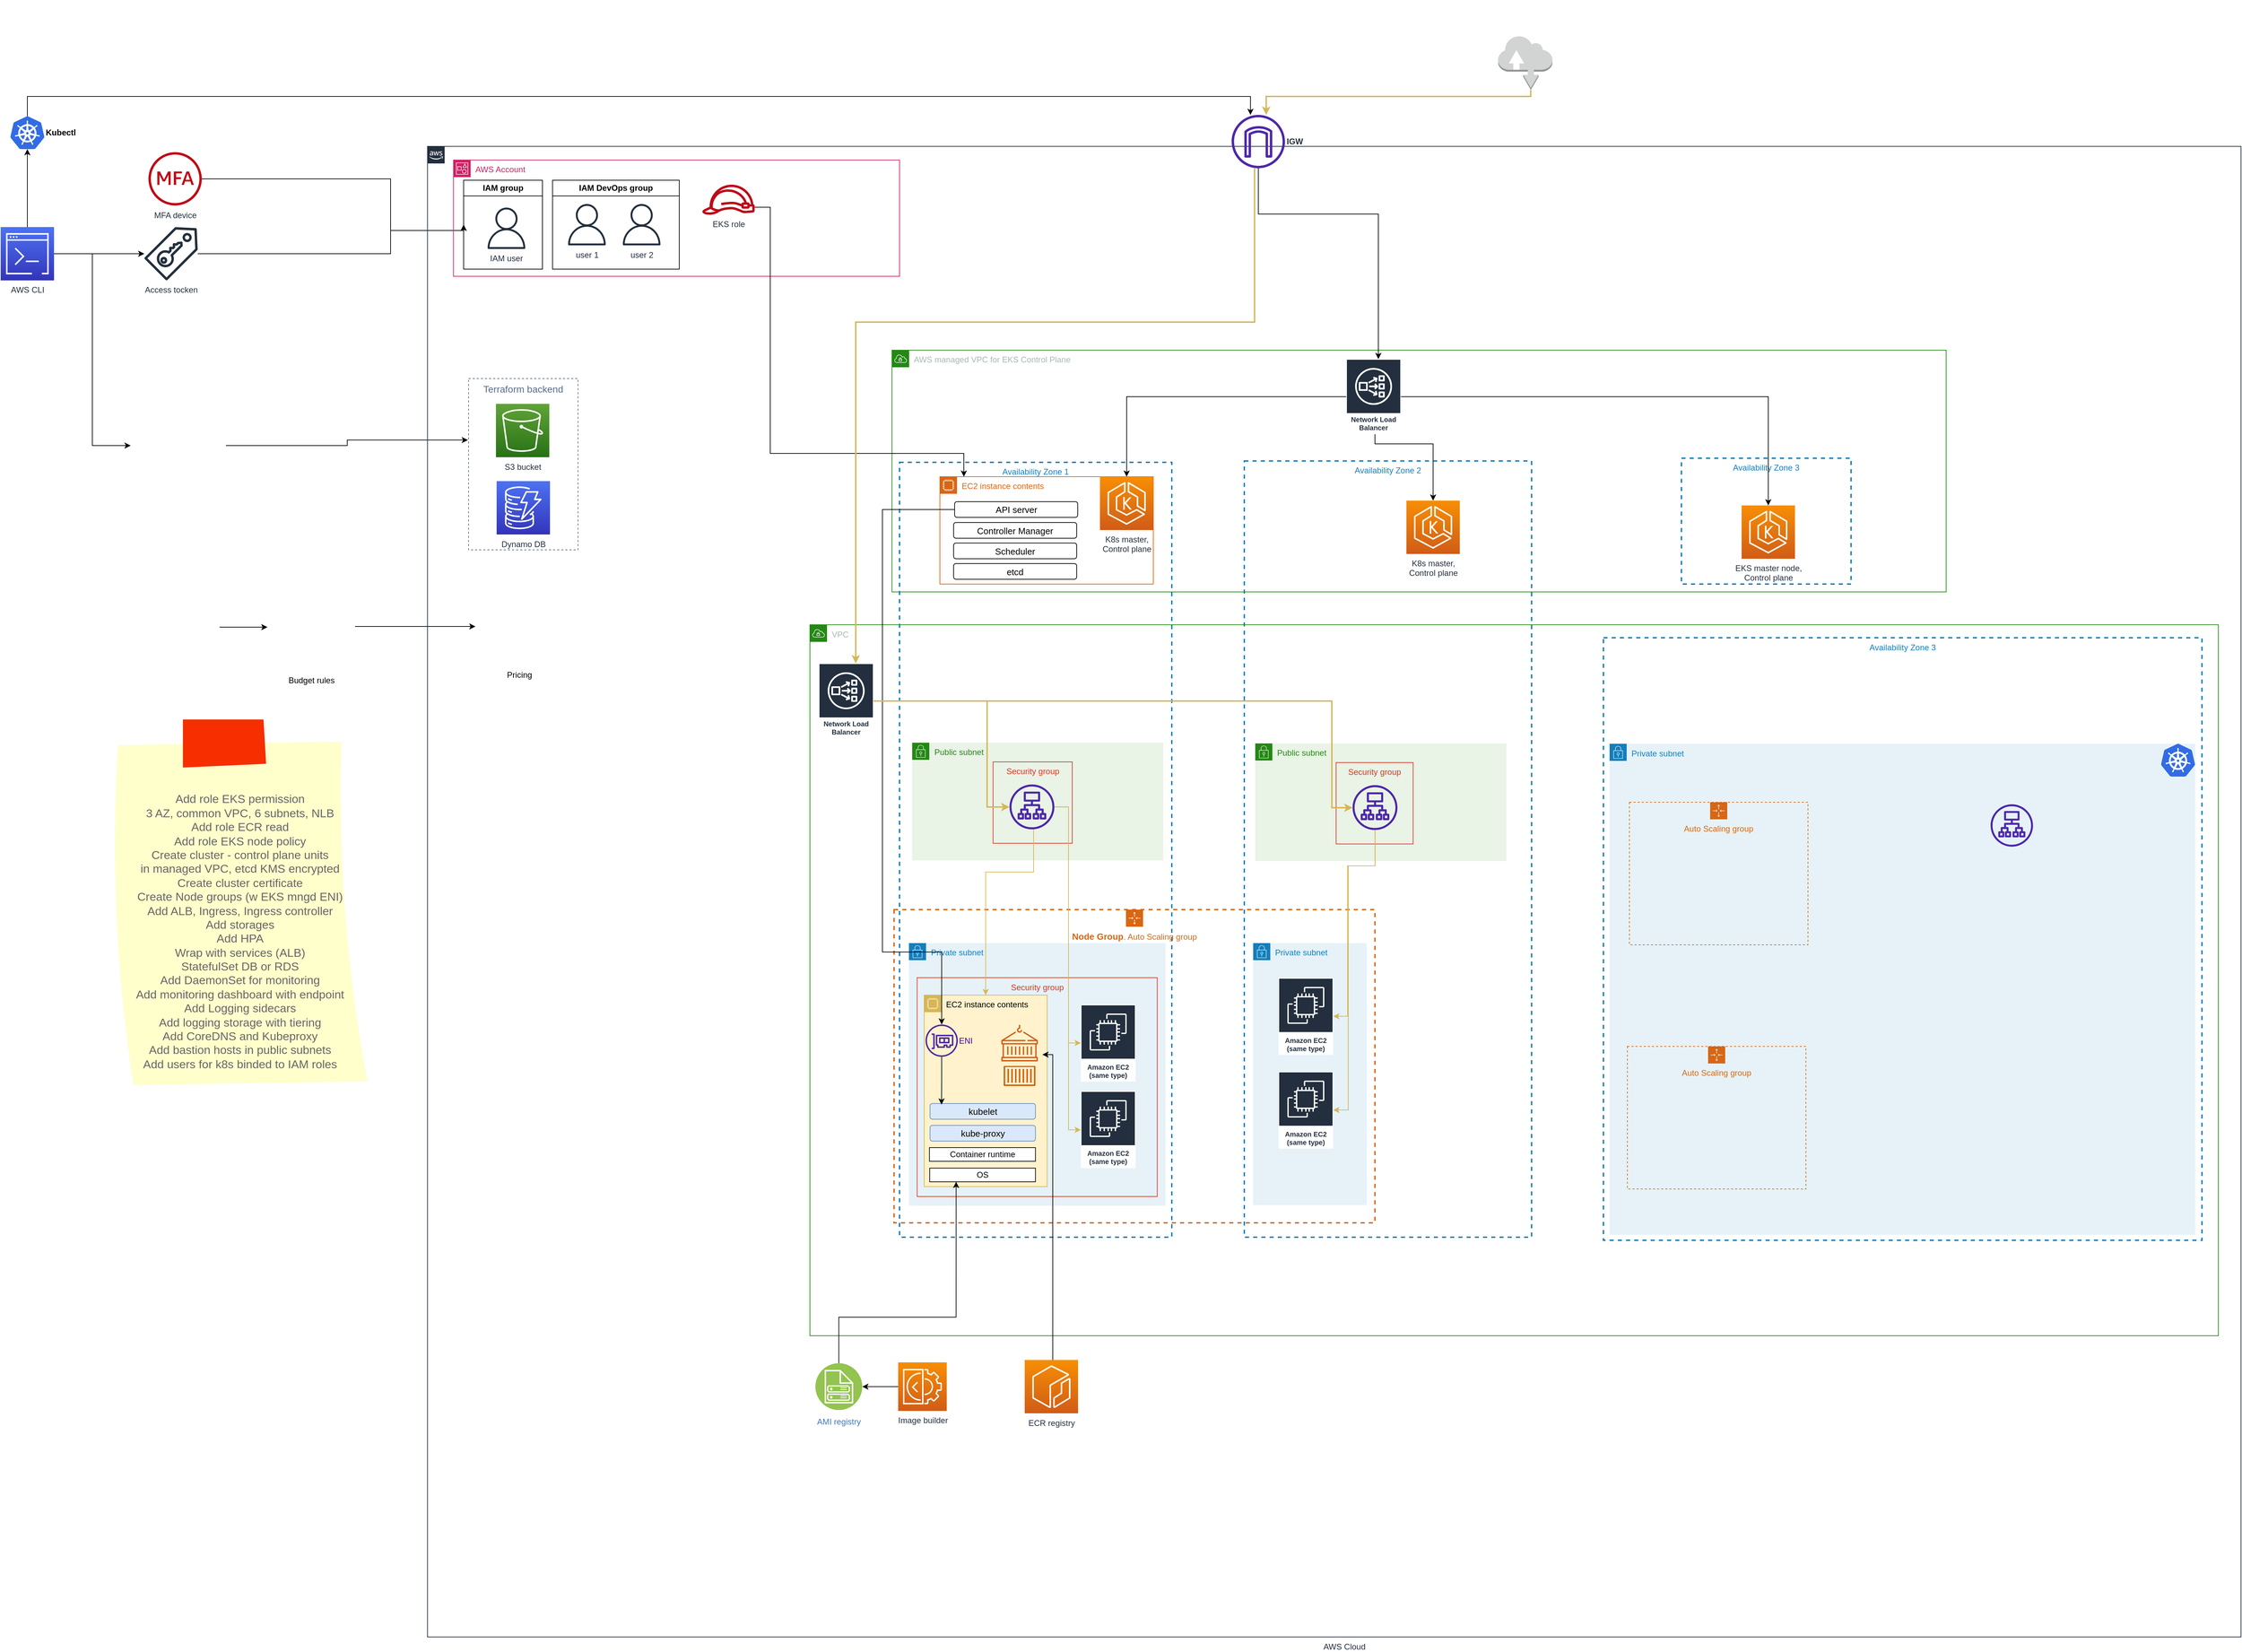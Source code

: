 <mxfile version="21.1.4" type="github">
  <diagram id="Ht1M8jgEwFfnCIfOTk4-" name="Page-1">
    <mxGraphModel dx="2408" dy="2400" grid="0" gridSize="10" guides="1" tooltips="1" connect="1" arrows="1" fold="1" page="1" pageScale="1" pageWidth="1169" pageHeight="827" math="0" shadow="0">
      <root>
        <mxCell id="0" />
        <mxCell id="1" parent="0" />
        <mxCell id="1qa2345JDhDKehQNPxXo-69" style="edgeStyle=orthogonalEdgeStyle;rounded=0;orthogonalLoop=1;jettySize=auto;html=1;" parent="1" source="1qa2345JDhDKehQNPxXo-2" target="1qa2345JDhDKehQNPxXo-64" edge="1">
          <mxGeometry relative="1" as="geometry">
            <mxPoint x="30" y="-641" as="targetPoint" />
          </mxGeometry>
        </mxCell>
        <mxCell id="1qa2345JDhDKehQNPxXo-123" style="edgeStyle=orthogonalEdgeStyle;rounded=0;orthogonalLoop=1;jettySize=auto;html=1;entryX=0;entryY=0.5;entryDx=0;entryDy=0;" parent="1" source="1qa2345JDhDKehQNPxXo-2" target="1qa2345JDhDKehQNPxXo-3" edge="1">
          <mxGeometry relative="1" as="geometry" />
        </mxCell>
        <mxCell id="84fUuEfoQeRxNVpQwfGD-157" value="" style="edgeStyle=orthogonalEdgeStyle;rounded=0;orthogonalLoop=1;jettySize=auto;html=1;" edge="1" parent="1" source="1qa2345JDhDKehQNPxXo-2" target="84fUuEfoQeRxNVpQwfGD-141">
          <mxGeometry relative="1" as="geometry" />
        </mxCell>
        <mxCell id="1qa2345JDhDKehQNPxXo-2" value="AWS CLI" style="sketch=0;points=[[0,0,0],[0.25,0,0],[0.5,0,0],[0.75,0,0],[1,0,0],[0,1,0],[0.25,1,0],[0.5,1,0],[0.75,1,0],[1,1,0],[0,0.25,0],[0,0.5,0],[0,0.75,0],[1,0.25,0],[1,0.5,0],[1,0.75,0]];outlineConnect=0;fontColor=#232F3E;gradientColor=#4D72F3;gradientDirection=north;fillColor=#3334B9;strokeColor=#ffffff;dashed=0;verticalLabelPosition=bottom;verticalAlign=top;align=center;html=1;fontSize=12;fontStyle=0;aspect=fixed;shape=mxgraph.aws4.resourceIcon;resIcon=mxgraph.aws4.command_line_interface;" parent="1" vertex="1">
          <mxGeometry x="-170" y="-680" width="78" height="78" as="geometry" />
        </mxCell>
        <mxCell id="1qa2345JDhDKehQNPxXo-10" style="edgeStyle=orthogonalEdgeStyle;rounded=0;orthogonalLoop=1;jettySize=auto;html=1;entryX=-0.006;entryY=0.359;entryDx=0;entryDy=0;entryPerimeter=0;" parent="1" source="1qa2345JDhDKehQNPxXo-3" target="1qa2345JDhDKehQNPxXo-5" edge="1">
          <mxGeometry relative="1" as="geometry">
            <mxPoint x="270" y="-290" as="targetPoint" />
          </mxGeometry>
        </mxCell>
        <mxCell id="1qa2345JDhDKehQNPxXo-3" value="" style="shape=image;verticalLabelPosition=bottom;labelBackgroundColor=default;verticalAlign=top;aspect=fixed;imageAspect=0;image=https://uploads-ssl.webflow.com/6340ceb04078362242dd4eb9/636131fe1f44d41e7af2eb78_terraform-logo.png;" parent="1" vertex="1">
          <mxGeometry x="20" y="-430" width="139.26" height="139" as="geometry" />
        </mxCell>
        <mxCell id="1qa2345JDhDKehQNPxXo-17" value="" style="edgeStyle=orthogonalEdgeStyle;rounded=0;orthogonalLoop=1;jettySize=auto;html=1;" parent="1" source="1qa2345JDhDKehQNPxXo-4" target="1qa2345JDhDKehQNPxXo-16" edge="1">
          <mxGeometry relative="1" as="geometry" />
        </mxCell>
        <mxCell id="1qa2345JDhDKehQNPxXo-4" value="" style="shape=image;verticalLabelPosition=bottom;labelBackgroundColor=default;verticalAlign=top;aspect=fixed;imageAspect=0;image=https://cdn-icons-png.flaticon.com/512/4341/4341764.png;" parent="1" vertex="1">
          <mxGeometry x="20" y="-160" width="130" height="130" as="geometry" />
        </mxCell>
        <mxCell id="1qa2345JDhDKehQNPxXo-62" style="edgeStyle=orthogonalEdgeStyle;rounded=0;orthogonalLoop=1;jettySize=auto;html=1;" parent="1" source="1qa2345JDhDKehQNPxXo-16" target="1qa2345JDhDKehQNPxXo-61" edge="1">
          <mxGeometry relative="1" as="geometry">
            <Array as="points">
              <mxPoint x="390" y="-96" />
              <mxPoint x="390" y="-96" />
            </Array>
          </mxGeometry>
        </mxCell>
        <mxCell id="1qa2345JDhDKehQNPxXo-16" value="Budget rules" style="shape=image;html=1;verticalAlign=top;verticalLabelPosition=bottom;labelBackgroundColor=#ffffff;imageAspect=0;aspect=fixed;image=https://cdn1.iconfinder.com/data/icons/competitive-strategy-and-corporate-training/512/698_Balance_budget_diagram_financial_graph_bank_banking_money_business-128.png" parent="1" vertex="1">
          <mxGeometry x="220" y="-159" width="128" height="128" as="geometry" />
        </mxCell>
        <mxCell id="1qa2345JDhDKehQNPxXo-65" style="edgeStyle=orthogonalEdgeStyle;rounded=0;orthogonalLoop=1;jettySize=auto;html=1;entryX=0;entryY=0.5;entryDx=0;entryDy=0;" parent="1" source="1qa2345JDhDKehQNPxXo-19" target="1qa2345JDhDKehQNPxXo-21" edge="1">
          <mxGeometry relative="1" as="geometry">
            <Array as="points">
              <mxPoint x="400" y="-750" />
              <mxPoint x="400" y="-675" />
            </Array>
          </mxGeometry>
        </mxCell>
        <mxCell id="1qa2345JDhDKehQNPxXo-19" value="MFA device" style="sketch=0;outlineConnect=0;fontColor=#232F3E;gradientColor=none;fillColor=#BF0816;strokeColor=none;dashed=0;verticalLabelPosition=bottom;verticalAlign=top;align=center;html=1;fontSize=12;fontStyle=0;aspect=fixed;pointerEvents=1;shape=mxgraph.aws4.mfa_token;" parent="1" vertex="1">
          <mxGeometry x="46.0" y="-789.5" width="78" height="78" as="geometry" />
        </mxCell>
        <mxCell id="84fUuEfoQeRxNVpQwfGD-151" style="edgeStyle=orthogonalEdgeStyle;rounded=0;orthogonalLoop=1;jettySize=auto;html=1;exitX=0.6;exitY=1;exitDx=0;exitDy=0;exitPerimeter=0;fillColor=#fff2cc;strokeColor=#d6b656;strokeWidth=2;" edge="1" parent="1" source="1qa2345JDhDKehQNPxXo-22" target="84fUuEfoQeRxNVpQwfGD-78">
          <mxGeometry relative="1" as="geometry">
            <Array as="points">
              <mxPoint x="2067" y="-871" />
              <mxPoint x="1680" y="-871" />
            </Array>
          </mxGeometry>
        </mxCell>
        <mxCell id="1qa2345JDhDKehQNPxXo-22" value="" style="outlineConnect=0;dashed=0;verticalLabelPosition=bottom;verticalAlign=top;align=center;html=1;shape=mxgraph.aws3.internet;fillColor=#D2D3D3;gradientColor=none;" parent="1" vertex="1">
          <mxGeometry x="2019" y="-960" width="79.5" height="79.5" as="geometry" />
        </mxCell>
        <mxCell id="1qa2345JDhDKehQNPxXo-66" style="edgeStyle=orthogonalEdgeStyle;rounded=0;orthogonalLoop=1;jettySize=auto;html=1;entryX=0;entryY=0.5;entryDx=0;entryDy=0;" parent="1" source="1qa2345JDhDKehQNPxXo-64" target="1qa2345JDhDKehQNPxXo-21" edge="1">
          <mxGeometry relative="1" as="geometry">
            <Array as="points">
              <mxPoint x="400" y="-641" />
              <mxPoint x="400" y="-675" />
            </Array>
          </mxGeometry>
        </mxCell>
        <mxCell id="1qa2345JDhDKehQNPxXo-64" value="Access tocken" style="sketch=0;outlineConnect=0;fontColor=#232F3E;gradientColor=none;fillColor=#232F3D;strokeColor=none;dashed=0;verticalLabelPosition=bottom;verticalAlign=top;align=center;html=1;fontSize=12;fontStyle=0;aspect=fixed;pointerEvents=1;shape=mxgraph.aws4.saml_token;" parent="1" vertex="1">
          <mxGeometry x="40" y="-680" width="78" height="78" as="geometry" />
        </mxCell>
        <mxCell id="1qa2345JDhDKehQNPxXo-67" value="&lt;div&gt;&lt;br&gt;&lt;/div&gt;&lt;div&gt;&lt;br&gt;&lt;/div&gt;&lt;div&gt;&lt;br&gt;&lt;/div&gt;&lt;div&gt;&lt;br&gt;&lt;/div&gt;&lt;div&gt;Add role EKS permission&lt;/div&gt;&lt;div&gt;3 AZ, common VPC, 6 subnets, NLB&lt;br&gt;&lt;/div&gt;&lt;div&gt;Add role ECR read&lt;/div&gt;&lt;div&gt;Add role EKS node policy&lt;/div&gt;&lt;div&gt;Create cluster - control plane units &lt;br&gt;&lt;/div&gt;&lt;div&gt;in managed VPC, etcd KMS encrypted&lt;/div&gt;&lt;div&gt;Create cluster certificate&lt;br&gt;&lt;/div&gt;&lt;div&gt;Create Node groups (w EKS mngd ENI)&lt;br&gt;&lt;/div&gt;&lt;div&gt;Add ALB, Ingress, Ingress controller&lt;/div&gt;&lt;div&gt;Add storages&lt;/div&gt;&lt;div&gt;Add HPA&lt;/div&gt;&lt;div&gt;Wrap with services (ALB)&lt;br&gt;&lt;/div&gt;&lt;div&gt;StatefulSet DB or RDS&lt;br&gt;&lt;/div&gt;&lt;div&gt;Add DaemonSet for monitoring&lt;/div&gt;&lt;div&gt;Add monitoring dashboard with endpoint&lt;br&gt;&lt;/div&gt;&lt;div&gt;Add Logging sidecars&lt;/div&gt;&lt;div&gt;Add logging storage with tiering&lt;/div&gt;&lt;div&gt;Add CoreDNS and Kubeproxy&lt;/div&gt;&lt;div&gt;Add bastion hosts in public subnets&lt;br&gt;&lt;/div&gt;&lt;div&gt;Add users for k8s binded to IAM roles&lt;br&gt;&lt;/div&gt;" style="strokeWidth=1;shadow=0;align=center;html=1;shape=mxgraph.mockup.text.stickyNote2;fontColor=#666666;mainText=;fontSize=17;whiteSpace=wrap;fillColor=#ffffcc;strokeColor=#F62E00;noLabel=0;" parent="1" vertex="1">
          <mxGeometry x="-10" y="40" width="380" height="540" as="geometry" />
        </mxCell>
        <mxCell id="84fUuEfoQeRxNVpQwfGD-35" value="" style="group;movable=0;deletable=0;" vertex="1" connectable="0" parent="1">
          <mxGeometry x="454" y="-798" width="2651" height="2179.5" as="geometry" />
        </mxCell>
        <mxCell id="1qa2345JDhDKehQNPxXo-116" value="Availability Zone 2" style="fillColor=none;strokeColor=#147EBA;dashed=1;verticalAlign=top;fontStyle=0;fontColor=#147EBA;whiteSpace=wrap;html=1;strokeWidth=2;" parent="84fUuEfoQeRxNVpQwfGD-35" vertex="1">
          <mxGeometry x="1194" y="460" width="420" height="1135" as="geometry" />
        </mxCell>
        <mxCell id="UEzPUAAOIrF-is8g5C7q-175" value="AWS Cloud" style="points=[[0,0],[0.25,0],[0.5,0],[0.75,0],[1,0],[1,0.25],[1,0.5],[1,0.75],[1,1],[0.75,1],[0.5,1],[0.25,1],[0,1],[0,0.75],[0,0.5],[0,0.25]];outlineConnect=0;gradientColor=none;html=1;whiteSpace=wrap;fontSize=12;fontStyle=0;shape=mxgraph.aws4.group;grIcon=mxgraph.aws4.group_aws_cloud_alt;strokeColor=#232F3E;fillColor=none;verticalAlign=top;align=center;spacingLeft=30;fontColor=#232F3E;dashed=0;labelBackgroundColor=#ffffff;container=0;pointerEvents=0;collapsible=0;recursiveResize=0;labelPosition=center;verticalLabelPosition=bottom;" parent="84fUuEfoQeRxNVpQwfGD-35" vertex="1">
          <mxGeometry width="2651" height="2179.5" as="geometry" />
        </mxCell>
        <mxCell id="1qa2345JDhDKehQNPxXo-5" value="&lt;font style=&quot;font-size: 14px;&quot;&gt;Terraform backend&lt;/font&gt;" style="fillColor=none;strokeColor=#5A6C86;dashed=1;verticalAlign=top;fontStyle=0;fontColor=#5A6C86;whiteSpace=wrap;html=1;" parent="84fUuEfoQeRxNVpQwfGD-35" vertex="1">
          <mxGeometry x="60" y="339.5" width="160" height="250.5" as="geometry" />
        </mxCell>
        <mxCell id="1qa2345JDhDKehQNPxXo-6" value="&lt;div&gt;Dynamo DB&lt;/div&gt;" style="sketch=0;points=[[0,0,0],[0.25,0,0],[0.5,0,0],[0.75,0,0],[1,0,0],[0,1,0],[0.25,1,0],[0.5,1,0],[0.75,1,0],[1,1,0],[0,0.25,0],[0,0.5,0],[0,0.75,0],[1,0.25,0],[1,0.5,0],[1,0.75,0]];outlineConnect=0;fontColor=#232F3E;gradientColor=#4D72F3;gradientDirection=north;fillColor=#3334B9;strokeColor=#ffffff;dashed=0;verticalLabelPosition=bottom;verticalAlign=top;align=center;html=1;fontSize=12;fontStyle=0;aspect=fixed;shape=mxgraph.aws4.resourceIcon;resIcon=mxgraph.aws4.dynamodb;" parent="84fUuEfoQeRxNVpQwfGD-35" vertex="1">
          <mxGeometry x="101" y="489.5" width="78" height="78" as="geometry" />
        </mxCell>
        <mxCell id="1qa2345JDhDKehQNPxXo-9" value="S3 bucket" style="sketch=0;points=[[0,0,0],[0.25,0,0],[0.5,0,0],[0.75,0,0],[1,0,0],[0,1,0],[0.25,1,0],[0.5,1,0],[0.75,1,0],[1,1,0],[0,0.25,0],[0,0.5,0],[0,0.75,0],[1,0.25,0],[1,0.5,0],[1,0.75,0]];outlineConnect=0;fontColor=#232F3E;gradientColor=#60A337;gradientDirection=north;fillColor=#277116;strokeColor=#ffffff;dashed=0;verticalLabelPosition=bottom;verticalAlign=top;align=center;html=1;fontSize=12;fontStyle=0;aspect=fixed;shape=mxgraph.aws4.resourceIcon;resIcon=mxgraph.aws4.s3;" parent="84fUuEfoQeRxNVpQwfGD-35" vertex="1">
          <mxGeometry x="100" y="376.5" width="78" height="78" as="geometry" />
        </mxCell>
        <mxCell id="1qa2345JDhDKehQNPxXo-12" value="AWS Account" style="points=[[0,0],[0.25,0],[0.5,0],[0.75,0],[1,0],[1,0.25],[1,0.5],[1,0.75],[1,1],[0.75,1],[0.5,1],[0.25,1],[0,1],[0,0.75],[0,0.5],[0,0.25]];outlineConnect=0;gradientColor=none;html=1;whiteSpace=wrap;fontSize=12;fontStyle=0;container=1;pointerEvents=0;collapsible=0;recursiveResize=0;shape=mxgraph.aws4.group;grIcon=mxgraph.aws4.group_account;strokeColor=#CD2264;fillColor=none;verticalAlign=top;align=left;spacingLeft=30;fontColor=#CD2264;dashed=0;" parent="84fUuEfoQeRxNVpQwfGD-35" vertex="1">
          <mxGeometry x="38" y="20" width="652" height="170" as="geometry" />
        </mxCell>
        <mxCell id="1qa2345JDhDKehQNPxXo-21" value="IAM group" style="swimlane;whiteSpace=wrap;html=1;" parent="1qa2345JDhDKehQNPxXo-12" vertex="1">
          <mxGeometry x="14.75" y="29.5" width="115.25" height="130" as="geometry" />
        </mxCell>
        <mxCell id="1qa2345JDhDKehQNPxXo-11" value="IAM user" style="sketch=0;outlineConnect=0;fontColor=#232F3E;gradientColor=none;fillColor=#232F3D;strokeColor=none;dashed=0;verticalLabelPosition=bottom;verticalAlign=top;align=center;html=1;fontSize=12;fontStyle=0;aspect=fixed;pointerEvents=1;shape=mxgraph.aws4.user;" parent="1qa2345JDhDKehQNPxXo-21" vertex="1">
          <mxGeometry x="32.38" y="40" width="60.5" height="60.5" as="geometry" />
        </mxCell>
        <mxCell id="1qa2345JDhDKehQNPxXo-120" value="IAM DevOps group" style="swimlane;whiteSpace=wrap;html=1;" parent="1qa2345JDhDKehQNPxXo-12" vertex="1">
          <mxGeometry x="144.75" y="29.5" width="185.25" height="130" as="geometry" />
        </mxCell>
        <mxCell id="1qa2345JDhDKehQNPxXo-121" value="user 1" style="sketch=0;outlineConnect=0;fontColor=#232F3E;gradientColor=none;fillColor=#232F3D;strokeColor=none;dashed=0;verticalLabelPosition=bottom;verticalAlign=top;align=center;html=1;fontSize=12;fontStyle=0;aspect=fixed;pointerEvents=1;shape=mxgraph.aws4.user;" parent="1qa2345JDhDKehQNPxXo-120" vertex="1">
          <mxGeometry x="20.0" y="34.75" width="60.5" height="60.5" as="geometry" />
        </mxCell>
        <mxCell id="1qa2345JDhDKehQNPxXo-122" value="user 2" style="sketch=0;outlineConnect=0;fontColor=#232F3E;gradientColor=none;fillColor=#232F3D;strokeColor=none;dashed=0;verticalLabelPosition=bottom;verticalAlign=top;align=center;html=1;fontSize=12;fontStyle=0;aspect=fixed;pointerEvents=1;shape=mxgraph.aws4.user;" parent="1qa2345JDhDKehQNPxXo-120" vertex="1">
          <mxGeometry x="100" y="34.75" width="60.5" height="60.5" as="geometry" />
        </mxCell>
        <mxCell id="1qa2345JDhDKehQNPxXo-15" value="VPC" style="points=[[0,0],[0.25,0],[0.5,0],[0.75,0],[1,0],[1,0.25],[1,0.5],[1,0.75],[1,1],[0.75,1],[0.5,1],[0.25,1],[0,1],[0,0.75],[0,0.5],[0,0.25]];outlineConnect=0;gradientColor=none;html=1;whiteSpace=wrap;fontSize=12;fontStyle=0;container=0;pointerEvents=0;collapsible=0;recursiveResize=0;shape=mxgraph.aws4.group;grIcon=mxgraph.aws4.group_vpc;strokeColor=#248814;fillColor=none;verticalAlign=top;align=left;spacingLeft=30;fontColor=#AAB7B8;dashed=0;deletable=0;" parent="84fUuEfoQeRxNVpQwfGD-35" vertex="1">
          <mxGeometry x="559" y="699.5" width="2059" height="1039.5" as="geometry" />
        </mxCell>
        <mxCell id="84fUuEfoQeRxNVpQwfGD-2" value="Availability Zone 3" style="fillColor=none;strokeColor=#147EBA;dashed=1;verticalAlign=top;fontStyle=0;fontColor=#147EBA;whiteSpace=wrap;html=1;strokeWidth=2;" vertex="1" parent="1qa2345JDhDKehQNPxXo-15">
          <mxGeometry x="1160" y="19" width="875" height="881" as="geometry" />
        </mxCell>
        <mxCell id="84fUuEfoQeRxNVpQwfGD-7" value="&lt;div&gt;EKS master node,&lt;br&gt;&lt;/div&gt;&lt;div&gt;Control plane&lt;/div&gt;" style="sketch=0;points=[[0,0,0],[0.25,0,0],[0.5,0,0],[0.75,0,0],[1,0,0],[0,1,0],[0.25,1,0],[0.5,1,0],[0.75,1,0],[1,1,0],[0,0.25,0],[0,0.5,0],[0,0.75,0],[1,0.25,0],[1,0.5,0],[1,0.75,0]];outlineConnect=0;fontColor=#232F3E;gradientColor=#F78E04;gradientDirection=north;fillColor=#D05C17;strokeColor=#ffffff;dashed=0;verticalLabelPosition=bottom;verticalAlign=top;align=center;html=1;fontSize=12;fontStyle=0;aspect=fixed;shape=mxgraph.aws4.resourceIcon;resIcon=mxgraph.aws4.eks;" vertex="1" parent="1qa2345JDhDKehQNPxXo-15">
          <mxGeometry x="1362" y="-174.5" width="78" height="78" as="geometry" />
        </mxCell>
        <mxCell id="84fUuEfoQeRxNVpQwfGD-131" value="Public subnet" style="points=[[0,0],[0.25,0],[0.5,0],[0.75,0],[1,0],[1,0.25],[1,0.5],[1,0.75],[1,1],[0.75,1],[0.5,1],[0.25,1],[0,1],[0,0.75],[0,0.5],[0,0.25]];outlineConnect=0;gradientColor=none;html=1;whiteSpace=wrap;fontSize=12;fontStyle=0;container=1;pointerEvents=0;collapsible=0;recursiveResize=0;shape=mxgraph.aws4.group;grIcon=mxgraph.aws4.group_security_group;grStroke=0;strokeColor=#248814;fillColor=#E9F3E6;verticalAlign=top;align=left;spacingLeft=30;fontColor=#248814;dashed=0;" vertex="1" parent="1qa2345JDhDKehQNPxXo-15">
          <mxGeometry x="651" y="173.5" width="367" height="172" as="geometry" />
        </mxCell>
        <mxCell id="84fUuEfoQeRxNVpQwfGD-132" value="Security group" style="fillColor=none;strokeColor=#DD3522;verticalAlign=top;fontStyle=0;fontColor=#DD3522;whiteSpace=wrap;html=1;" vertex="1" parent="1qa2345JDhDKehQNPxXo-15">
          <mxGeometry x="769.235" y="201.5" width="112.559" height="119" as="geometry" />
        </mxCell>
        <mxCell id="84fUuEfoQeRxNVpQwfGD-133" value="" style="sketch=0;outlineConnect=0;fontColor=#232F3E;gradientColor=none;fillColor=#4D27AA;strokeColor=none;dashed=0;verticalLabelPosition=bottom;verticalAlign=top;align=center;html=1;fontSize=12;fontStyle=0;aspect=fixed;pointerEvents=1;shape=mxgraph.aws4.application_load_balancer;" vertex="1" parent="1qa2345JDhDKehQNPxXo-15">
          <mxGeometry x="793.255" y="234.5" width="65.656" height="65.656" as="geometry" />
        </mxCell>
        <mxCell id="84fUuEfoQeRxNVpQwfGD-169" value="Private subnet" style="points=[[0,0],[0.25,0],[0.5,0],[0.75,0],[1,0],[1,0.25],[1,0.5],[1,0.75],[1,1],[0.75,1],[0.5,1],[0.25,1],[0,1],[0,0.75],[0,0.5],[0,0.25]];outlineConnect=0;gradientColor=none;html=1;whiteSpace=wrap;fontSize=12;fontStyle=0;container=1;pointerEvents=0;collapsible=0;recursiveResize=0;shape=mxgraph.aws4.group;grIcon=mxgraph.aws4.group_security_group;grStroke=0;strokeColor=#147EBA;fillColor=#E6F2F8;verticalAlign=top;align=left;spacingLeft=30;fontColor=#147EBA;dashed=0;" vertex="1" parent="1qa2345JDhDKehQNPxXo-15">
          <mxGeometry x="1169" y="174" width="856" height="718" as="geometry" />
        </mxCell>
        <mxCell id="84fUuEfoQeRxNVpQwfGD-170" value="Auto Scaling group" style="points=[[0,0],[0.25,0],[0.5,0],[0.75,0],[1,0],[1,0.25],[1,0.5],[1,0.75],[1,1],[0.75,1],[0.5,1],[0.25,1],[0,1],[0,0.75],[0,0.5],[0,0.25]];outlineConnect=0;gradientColor=none;html=1;whiteSpace=wrap;fontSize=12;fontStyle=0;container=1;pointerEvents=0;collapsible=0;recursiveResize=0;shape=mxgraph.aws4.groupCenter;grIcon=mxgraph.aws4.group_auto_scaling_group;grStroke=1;strokeColor=#D86613;fillColor=none;verticalAlign=top;align=center;fontColor=#D86613;dashed=1;spacingTop=25;" vertex="1" parent="84fUuEfoQeRxNVpQwfGD-169">
          <mxGeometry x="29" y="85.5" width="261" height="208.5" as="geometry" />
        </mxCell>
        <mxCell id="84fUuEfoQeRxNVpQwfGD-171" value="Auto Scaling group" style="points=[[0,0],[0.25,0],[0.5,0],[0.75,0],[1,0],[1,0.25],[1,0.5],[1,0.75],[1,1],[0.75,1],[0.5,1],[0.25,1],[0,1],[0,0.75],[0,0.5],[0,0.25]];outlineConnect=0;gradientColor=none;html=1;whiteSpace=wrap;fontSize=12;fontStyle=0;container=1;pointerEvents=0;collapsible=0;recursiveResize=0;shape=mxgraph.aws4.groupCenter;grIcon=mxgraph.aws4.group_auto_scaling_group;grStroke=1;strokeColor=#D86613;fillColor=none;verticalAlign=top;align=center;fontColor=#D86613;dashed=1;spacingTop=25;" vertex="1" parent="84fUuEfoQeRxNVpQwfGD-169">
          <mxGeometry x="26" y="442.5" width="261" height="208.5" as="geometry" />
        </mxCell>
        <mxCell id="84fUuEfoQeRxNVpQwfGD-168" value="" style="image;sketch=0;aspect=fixed;html=1;points=[];align=center;fontSize=12;image=img/lib/mscae/Kubernetes.svg;" vertex="1" parent="1qa2345JDhDKehQNPxXo-15">
          <mxGeometry x="1975" y="174" width="50" height="48" as="geometry" />
        </mxCell>
        <mxCell id="84fUuEfoQeRxNVpQwfGD-173" value="" style="sketch=0;outlineConnect=0;fontColor=#232F3E;gradientColor=none;fillColor=#4D27AA;strokeColor=none;dashed=0;verticalLabelPosition=bottom;verticalAlign=top;align=center;html=1;fontSize=12;fontStyle=0;aspect=fixed;pointerEvents=1;shape=mxgraph.aws4.application_load_balancer;" vertex="1" parent="1qa2345JDhDKehQNPxXo-15">
          <mxGeometry x="1726" y="262.5" width="62" height="62" as="geometry" />
        </mxCell>
        <mxCell id="1qa2345JDhDKehQNPxXo-61" value="Pricing" style="shape=image;html=1;verticalAlign=top;verticalLabelPosition=bottom;labelBackgroundColor=#ffffff;imageAspect=0;aspect=fixed;image=https://cdn1.iconfinder.com/data/icons/office-171/32/office-01-128.png" parent="84fUuEfoQeRxNVpQwfGD-35" vertex="1">
          <mxGeometry x="70" y="630.5" width="128" height="128" as="geometry" />
        </mxCell>
        <mxCell id="1qa2345JDhDKehQNPxXo-70" value="ECR registry" style="sketch=0;points=[[0,0,0],[0.25,0,0],[0.5,0,0],[0.75,0,0],[1,0,0],[0,1,0],[0.25,1,0],[0.5,1,0],[0.75,1,0],[1,1,0],[0,0.25,0],[0,0.5,0],[0,0.75,0],[1,0.25,0],[1,0.5,0],[1,0.75,0]];outlineConnect=0;fontColor=#232F3E;gradientColor=#F78E04;gradientDirection=north;fillColor=#D05C17;strokeColor=#ffffff;dashed=0;verticalLabelPosition=bottom;verticalAlign=top;align=center;html=1;fontSize=12;fontStyle=0;aspect=fixed;shape=mxgraph.aws4.resourceIcon;resIcon=mxgraph.aws4.ecr;" parent="84fUuEfoQeRxNVpQwfGD-35" vertex="1">
          <mxGeometry x="873" y="1774.5" width="78" height="78" as="geometry" />
        </mxCell>
        <mxCell id="1qa2345JDhDKehQNPxXo-81" value="AMI registry" style="image;aspect=fixed;perimeter=ellipsePerimeter;html=1;align=center;shadow=0;dashed=0;fontColor=#4277BB;labelBackgroundColor=default;fontSize=12;spacingTop=3;image=img/lib/ibm/vpc/ImageService.svg;" parent="84fUuEfoQeRxNVpQwfGD-35" vertex="1">
          <mxGeometry x="567" y="1779.25" width="68.5" height="68.5" as="geometry" />
        </mxCell>
        <mxCell id="1qa2345JDhDKehQNPxXo-84" style="edgeStyle=orthogonalEdgeStyle;rounded=0;orthogonalLoop=1;jettySize=auto;html=1;exitX=0;exitY=0.5;exitDx=0;exitDy=0;exitPerimeter=0;" parent="84fUuEfoQeRxNVpQwfGD-35" source="1qa2345JDhDKehQNPxXo-82" target="1qa2345JDhDKehQNPxXo-81" edge="1">
          <mxGeometry relative="1" as="geometry" />
        </mxCell>
        <mxCell id="1qa2345JDhDKehQNPxXo-82" value="Image builder" style="sketch=0;points=[[0,0,0],[0.25,0,0],[0.5,0,0],[0.75,0,0],[1,0,0],[0,1,0],[0.25,1,0],[0.5,1,0],[0.75,1,0],[1,1,0],[0,0.25,0],[0,0.5,0],[0,0.75,0],[1,0.25,0],[1,0.5,0],[1,0.75,0]];outlineConnect=0;fontColor=#232F3E;gradientColor=#F78E04;gradientDirection=north;fillColor=#D05C17;strokeColor=#ffffff;dashed=0;verticalLabelPosition=bottom;verticalAlign=top;align=center;html=1;fontSize=12;fontStyle=0;aspect=fixed;shape=mxgraph.aws4.resourceIcon;resIcon=mxgraph.aws4.ec2_image_builder;" parent="84fUuEfoQeRxNVpQwfGD-35" vertex="1">
          <mxGeometry x="688" y="1778" width="71" height="71" as="geometry" />
        </mxCell>
        <mxCell id="84fUuEfoQeRxNVpQwfGD-3" value="AWS managed VPC for EKS Control Plane" style="points=[[0,0],[0.25,0],[0.5,0],[0.75,0],[1,0],[1,0.25],[1,0.5],[1,0.75],[1,1],[0.75,1],[0.5,1],[0.25,1],[0,1],[0,0.75],[0,0.5],[0,0.25]];outlineConnect=0;gradientColor=none;html=1;whiteSpace=wrap;fontSize=12;fontStyle=0;container=1;pointerEvents=0;collapsible=0;recursiveResize=0;shape=mxgraph.aws4.group;grIcon=mxgraph.aws4.group_vpc;strokeColor=#248814;fillColor=none;verticalAlign=top;align=left;spacingLeft=30;fontColor=#AAB7B8;dashed=0;" vertex="1" parent="84fUuEfoQeRxNVpQwfGD-35">
          <mxGeometry x="679" y="298" width="1541" height="353.5" as="geometry" />
        </mxCell>
        <mxCell id="84fUuEfoQeRxNVpQwfGD-164" value="Availability Zone 3" style="fillColor=none;strokeColor=#147EBA;dashed=1;verticalAlign=top;fontStyle=0;fontColor=#147EBA;whiteSpace=wrap;html=1;strokeWidth=2;" vertex="1" parent="84fUuEfoQeRxNVpQwfGD-3">
          <mxGeometry x="1154" y="158" width="248" height="184" as="geometry" />
        </mxCell>
        <mxCell id="84fUuEfoQeRxNVpQwfGD-25" style="edgeStyle=orthogonalEdgeStyle;rounded=0;orthogonalLoop=1;jettySize=auto;html=1;entryX=0.5;entryY=0;entryDx=0;entryDy=0;entryPerimeter=0;" edge="1" parent="84fUuEfoQeRxNVpQwfGD-35" source="84fUuEfoQeRxNVpQwfGD-10" target="84fUuEfoQeRxNVpQwfGD-15">
          <mxGeometry relative="1" as="geometry" />
        </mxCell>
        <mxCell id="84fUuEfoQeRxNVpQwfGD-80" style="edgeStyle=orthogonalEdgeStyle;rounded=0;orthogonalLoop=1;jettySize=auto;html=1;" edge="1" parent="84fUuEfoQeRxNVpQwfGD-35" source="84fUuEfoQeRxNVpQwfGD-78" target="84fUuEfoQeRxNVpQwfGD-10">
          <mxGeometry relative="1" as="geometry">
            <Array as="points">
              <mxPoint x="1215" y="99" />
              <mxPoint x="1390" y="99" />
            </Array>
          </mxGeometry>
        </mxCell>
        <mxCell id="84fUuEfoQeRxNVpQwfGD-78" value="&lt;b&gt;IGW&lt;/b&gt;" style="sketch=0;outlineConnect=0;fontColor=#232F3E;gradientColor=none;fillColor=#4D27AA;strokeColor=none;dashed=0;verticalLabelPosition=middle;verticalAlign=middle;align=left;html=1;fontSize=12;fontStyle=0;aspect=fixed;pointerEvents=1;shape=mxgraph.aws4.internet_gateway;labelPosition=right;" vertex="1" parent="84fUuEfoQeRxNVpQwfGD-35">
          <mxGeometry x="1175.5" y="-46" width="78" height="78" as="geometry" />
        </mxCell>
        <mxCell id="84fUuEfoQeRxNVpQwfGD-26" value="" style="group" vertex="1" connectable="0" parent="84fUuEfoQeRxNVpQwfGD-35">
          <mxGeometry x="749" y="483" width="312" height="157" as="geometry" />
        </mxCell>
        <mxCell id="84fUuEfoQeRxNVpQwfGD-14" value="EC2 instance contents" style="points=[[0,0],[0.25,0],[0.5,0],[0.75,0],[1,0],[1,0.25],[1,0.5],[1,0.75],[1,1],[0.75,1],[0.5,1],[0.25,1],[0,1],[0,0.75],[0,0.5],[0,0.25]];outlineConnect=0;gradientColor=none;html=1;whiteSpace=wrap;fontSize=12;fontStyle=0;container=1;pointerEvents=0;collapsible=0;recursiveResize=0;shape=mxgraph.aws4.group;grIcon=mxgraph.aws4.group_ec2_instance_contents;strokeColor=#D86613;fillColor=none;verticalAlign=top;align=left;spacingLeft=30;fontColor=#D86613;dashed=0;" vertex="1" parent="84fUuEfoQeRxNVpQwfGD-26">
          <mxGeometry width="312" height="157" as="geometry" />
        </mxCell>
        <mxCell id="84fUuEfoQeRxNVpQwfGD-16" value="&lt;font style=&quot;font-size: 13px;&quot;&gt;API server&lt;/font&gt;" style="rounded=1;whiteSpace=wrap;html=1;fontSize=13;" vertex="1" parent="84fUuEfoQeRxNVpQwfGD-26">
          <mxGeometry x="21.5" y="36.5" width="180" height="23" as="geometry" />
        </mxCell>
        <mxCell id="84fUuEfoQeRxNVpQwfGD-18" value="Controller Manager" style="rounded=1;whiteSpace=wrap;html=1;fontSize=13;" vertex="1" parent="84fUuEfoQeRxNVpQwfGD-26">
          <mxGeometry x="20" y="67" width="180" height="23" as="geometry" />
        </mxCell>
        <mxCell id="84fUuEfoQeRxNVpQwfGD-19" value="Scheduler" style="rounded=1;whiteSpace=wrap;html=1;fontSize=13;" vertex="1" parent="84fUuEfoQeRxNVpQwfGD-26">
          <mxGeometry x="20" y="97" width="180" height="23" as="geometry" />
        </mxCell>
        <mxCell id="84fUuEfoQeRxNVpQwfGD-17" value="etcd" style="rounded=1;whiteSpace=wrap;html=1;fontSize=13;" vertex="1" parent="84fUuEfoQeRxNVpQwfGD-26">
          <mxGeometry x="20" y="127" width="180" height="23" as="geometry" />
        </mxCell>
        <mxCell id="84fUuEfoQeRxNVpQwfGD-15" value="&lt;div&gt;K8s master,&lt;br&gt;&lt;/div&gt;&lt;div&gt;Control plane&lt;/div&gt;" style="sketch=0;points=[[0,0,0],[0.25,0,0],[0.5,0,0],[0.75,0,0],[1,0,0],[0,1,0],[0.25,1,0],[0.5,1,0],[0.75,1,0],[1,1,0],[0,0.25,0],[0,0.5,0],[0,0.75,0],[1,0.25,0],[1,0.5,0],[1,0.75,0]];outlineConnect=0;fontColor=#232F3E;gradientColor=#F78E04;gradientDirection=north;fillColor=#D05C17;strokeColor=#ffffff;dashed=0;verticalLabelPosition=bottom;verticalAlign=top;align=center;html=1;fontSize=12;fontStyle=0;aspect=fixed;shape=mxgraph.aws4.resourceIcon;resIcon=mxgraph.aws4.eks;" vertex="1" parent="84fUuEfoQeRxNVpQwfGD-26">
          <mxGeometry x="234" width="78" height="78" as="geometry" />
        </mxCell>
        <mxCell id="84fUuEfoQeRxNVpQwfGD-103" value="Availability Zone 1" style="fillColor=none;strokeColor=#147EBA;dashed=1;verticalAlign=top;fontStyle=0;fontColor=#147EBA;whiteSpace=wrap;html=1;strokeWidth=2;" vertex="1" parent="84fUuEfoQeRxNVpQwfGD-35">
          <mxGeometry x="690" y="462" width="398" height="1133" as="geometry" />
        </mxCell>
        <mxCell id="84fUuEfoQeRxNVpQwfGD-104" value="&lt;div&gt;K8s master,&lt;br&gt;&lt;/div&gt;&lt;div&gt;Control plane&lt;/div&gt;" style="sketch=0;points=[[0,0,0],[0.25,0,0],[0.5,0,0],[0.75,0,0],[1,0,0],[0,1,0],[0.25,1,0],[0.5,1,0],[0.75,1,0],[1,1,0],[0,0.25,0],[0,0.5,0],[0,0.75,0],[1,0.25,0],[1,0.5,0],[1,0.75,0]];outlineConnect=0;fontColor=#232F3E;gradientColor=#F78E04;gradientDirection=north;fillColor=#D05C17;strokeColor=#ffffff;dashed=0;verticalLabelPosition=bottom;verticalAlign=top;align=center;html=1;fontSize=12;fontStyle=0;aspect=fixed;shape=mxgraph.aws4.resourceIcon;resIcon=mxgraph.aws4.eks;" vertex="1" parent="84fUuEfoQeRxNVpQwfGD-35">
          <mxGeometry x="1431" y="518" width="78" height="78" as="geometry" />
        </mxCell>
        <mxCell id="84fUuEfoQeRxNVpQwfGD-105" style="edgeStyle=orthogonalEdgeStyle;rounded=0;orthogonalLoop=1;jettySize=auto;html=1;entryX=0.5;entryY=0;entryDx=0;entryDy=0;entryPerimeter=0;" edge="1" parent="84fUuEfoQeRxNVpQwfGD-35" source="84fUuEfoQeRxNVpQwfGD-10" target="84fUuEfoQeRxNVpQwfGD-104">
          <mxGeometry relative="1" as="geometry">
            <Array as="points">
              <mxPoint x="1385" y="435" />
              <mxPoint x="1470" y="435" />
            </Array>
          </mxGeometry>
        </mxCell>
        <mxCell id="84fUuEfoQeRxNVpQwfGD-107" style="edgeStyle=orthogonalEdgeStyle;rounded=0;orthogonalLoop=1;jettySize=auto;html=1;" edge="1" parent="84fUuEfoQeRxNVpQwfGD-35" source="84fUuEfoQeRxNVpQwfGD-106" target="84fUuEfoQeRxNVpQwfGD-14">
          <mxGeometry relative="1" as="geometry">
            <mxPoint x="553.143" y="475.143" as="targetPoint" />
            <Array as="points">
              <mxPoint x="501" y="89" />
              <mxPoint x="501" y="449" />
              <mxPoint x="784" y="449" />
            </Array>
          </mxGeometry>
        </mxCell>
        <mxCell id="84fUuEfoQeRxNVpQwfGD-106" value="EKS role" style="sketch=0;outlineConnect=0;fontColor=#232F3E;gradientColor=none;fillColor=#BF0816;strokeColor=none;dashed=0;verticalLabelPosition=bottom;verticalAlign=top;align=center;html=1;fontSize=12;fontStyle=0;aspect=fixed;pointerEvents=1;shape=mxgraph.aws4.role;" vertex="1" parent="84fUuEfoQeRxNVpQwfGD-35">
          <mxGeometry x="401" y="56" width="78" height="44" as="geometry" />
        </mxCell>
        <mxCell id="84fUuEfoQeRxNVpQwfGD-126" value="Private subnet" style="points=[[0,0],[0.25,0],[0.5,0],[0.75,0],[1,0],[1,0.25],[1,0.5],[1,0.75],[1,1],[0.75,1],[0.5,1],[0.25,1],[0,1],[0,0.75],[0,0.5],[0,0.25]];outlineConnect=0;gradientColor=none;html=1;whiteSpace=wrap;fontSize=12;fontStyle=0;container=1;pointerEvents=0;collapsible=0;recursiveResize=0;shape=mxgraph.aws4.group;grIcon=mxgraph.aws4.group_security_group;grStroke=0;strokeColor=#147EBA;fillColor=#E6F2F8;verticalAlign=top;align=left;spacingLeft=30;fontColor=#147EBA;dashed=0;" vertex="1" parent="84fUuEfoQeRxNVpQwfGD-35">
          <mxGeometry x="703.75" y="1165" width="375" height="384" as="geometry" />
        </mxCell>
        <mxCell id="84fUuEfoQeRxNVpQwfGD-127" value="" style="group" vertex="1" connectable="0" parent="84fUuEfoQeRxNVpQwfGD-126">
          <mxGeometry x="12" y="50.5" width="351" height="320" as="geometry" />
        </mxCell>
        <mxCell id="1qa2345JDhDKehQNPxXo-31" value="Security group" style="fillColor=none;strokeColor=#DD3522;verticalAlign=top;fontStyle=0;fontColor=#DD3522;whiteSpace=wrap;html=1;" parent="84fUuEfoQeRxNVpQwfGD-127" vertex="1">
          <mxGeometry width="351" height="320" as="geometry" />
        </mxCell>
        <mxCell id="1qa2345JDhDKehQNPxXo-71" value="EC2 instance contents" style="points=[[0,0],[0.25,0],[0.5,0],[0.75,0],[1,0],[1,0.25],[1,0.5],[1,0.75],[1,1],[0.75,1],[0.5,1],[0.25,1],[0,1],[0,0.75],[0,0.5],[0,0.25]];outlineConnect=0;html=1;whiteSpace=wrap;fontSize=12;fontStyle=0;container=0;pointerEvents=0;collapsible=0;recursiveResize=0;shape=mxgraph.aws4.group;grIcon=mxgraph.aws4.group_ec2_instance_contents;strokeColor=#d6b656;fillColor=#fff2cc;verticalAlign=top;align=left;spacingLeft=30;dashed=0;" parent="84fUuEfoQeRxNVpQwfGD-127" vertex="1">
          <mxGeometry x="10.273" y="25.5" width="179.78" height="280" as="geometry" />
        </mxCell>
        <mxCell id="1qa2345JDhDKehQNPxXo-73" value="" style="sketch=0;outlineConnect=0;fontColor=#232F3E;gradientColor=none;fillColor=#D45B07;strokeColor=none;dashed=0;verticalLabelPosition=bottom;verticalAlign=top;align=center;html=1;fontSize=12;fontStyle=0;aspect=fixed;pointerEvents=1;shape=mxgraph.aws4.container_1;container=0;" parent="84fUuEfoQeRxNVpQwfGD-127" vertex="1">
          <mxGeometry x="126.534" y="128.5" width="46.4" height="29.963" as="geometry" />
        </mxCell>
        <mxCell id="1qa2345JDhDKehQNPxXo-76" value="" style="sketch=0;points=[[0,0,0],[0.25,0,0],[0.5,0,0],[0.75,0,0],[1,0,0],[0,1,0],[0.25,1,0],[0.5,1,0],[0.75,1,0],[1,1,0],[0,0.25,0],[0,0.5,0],[0,0.75,0],[1,0.25,0],[1,0.5,0],[1,0.75,0]];outlineConnect=0;gradientDirection=north;fillColor=#fff2cc;strokeColor=#D05C17;dashed=0;verticalLabelPosition=bottom;verticalAlign=top;align=center;html=1;fontSize=12;fontStyle=0;aspect=fixed;shape=mxgraph.aws4.resourceIcon;resIcon=mxgraph.aws4.containers;container=0;" parent="84fUuEfoQeRxNVpQwfGD-127" vertex="1">
          <mxGeometry x="116.346" y="62.36" width="66.776" height="66.776" as="geometry" />
        </mxCell>
        <mxCell id="84fUuEfoQeRxNVpQwfGD-22" value="kubelet" style="rounded=1;whiteSpace=wrap;html=1;fontSize=13;fillColor=#dae8fc;strokeColor=#6c8ebf;container=0;" vertex="1" parent="84fUuEfoQeRxNVpQwfGD-127">
          <mxGeometry x="18.834" y="184" width="154.098" height="23" as="geometry" />
        </mxCell>
        <mxCell id="84fUuEfoQeRxNVpQwfGD-21" value="kube-proxy" style="rounded=1;whiteSpace=wrap;html=1;fontSize=13;fillColor=#dae8fc;strokeColor=#6c8ebf;container=0;" vertex="1" parent="84fUuEfoQeRxNVpQwfGD-127">
          <mxGeometry x="18.834" y="216" width="154.098" height="23" as="geometry" />
        </mxCell>
        <mxCell id="1qa2345JDhDKehQNPxXo-79" value="Container runtime" style="rounded=0;whiteSpace=wrap;html=1;container=0;" parent="84fUuEfoQeRxNVpQwfGD-127" vertex="1">
          <mxGeometry x="17.978" y="248.5" width="154.954" height="20" as="geometry" />
        </mxCell>
        <mxCell id="1qa2345JDhDKehQNPxXo-80" value="OS" style="rounded=0;whiteSpace=wrap;html=1;container=0;" parent="84fUuEfoQeRxNVpQwfGD-127" vertex="1">
          <mxGeometry x="18.346" y="278.5" width="154.586" height="20" as="geometry" />
        </mxCell>
        <mxCell id="84fUuEfoQeRxNVpQwfGD-71" value="&lt;div&gt;Amazon EC2&lt;/div&gt;&lt;div&gt;(same type)&lt;br&gt;&lt;/div&gt;" style="sketch=0;outlineConnect=0;fontColor=#232F3E;gradientColor=none;strokeColor=#ffffff;fillColor=#232F3E;dashed=0;verticalLabelPosition=middle;verticalAlign=bottom;align=center;html=1;whiteSpace=wrap;fontSize=10;fontStyle=1;spacing=3;shape=mxgraph.aws4.productIcon;prIcon=mxgraph.aws4.ec2;" vertex="1" parent="84fUuEfoQeRxNVpQwfGD-127">
          <mxGeometry x="239.25" y="39.5" width="80" height="112.5" as="geometry" />
        </mxCell>
        <mxCell id="84fUuEfoQeRxNVpQwfGD-72" value="&lt;div&gt;Amazon EC2&lt;/div&gt;&lt;div&gt;(same type)&lt;br&gt;&lt;/div&gt;" style="sketch=0;outlineConnect=0;fontColor=#232F3E;gradientColor=none;strokeColor=#ffffff;fillColor=#232F3E;dashed=0;verticalLabelPosition=middle;verticalAlign=bottom;align=center;html=1;whiteSpace=wrap;fontSize=10;fontStyle=1;spacing=3;shape=mxgraph.aws4.productIcon;prIcon=mxgraph.aws4.ec2;" vertex="1" parent="84fUuEfoQeRxNVpQwfGD-127">
          <mxGeometry x="239.25" y="166" width="80" height="112.5" as="geometry" />
        </mxCell>
        <mxCell id="84fUuEfoQeRxNVpQwfGD-139" style="edgeStyle=orthogonalEdgeStyle;rounded=0;orthogonalLoop=1;jettySize=auto;html=1;entryX=0.109;entryY=0.07;entryDx=0;entryDy=0;entryPerimeter=0;" edge="1" parent="84fUuEfoQeRxNVpQwfGD-127" source="84fUuEfoQeRxNVpQwfGD-136" target="84fUuEfoQeRxNVpQwfGD-22">
          <mxGeometry relative="1" as="geometry" />
        </mxCell>
        <mxCell id="84fUuEfoQeRxNVpQwfGD-136" value="&lt;font color=&quot;#4c0099&quot;&gt;ENI&lt;/font&gt;" style="sketch=0;outlineConnect=0;fontColor=#232F3E;gradientColor=none;fillColor=#4D27AA;strokeColor=none;dashed=0;verticalLabelPosition=middle;verticalAlign=middle;align=left;html=1;fontSize=12;fontStyle=0;aspect=fixed;pointerEvents=1;shape=mxgraph.aws4.elastic_network_interface;labelPosition=right;" vertex="1" parent="84fUuEfoQeRxNVpQwfGD-127">
          <mxGeometry x="12.25" y="68.5" width="47.25" height="47.25" as="geometry" />
        </mxCell>
        <mxCell id="84fUuEfoQeRxNVpQwfGD-29" value="&lt;b&gt;&lt;font style=&quot;font-size: 13px;&quot;&gt;Node Group&lt;/font&gt;&lt;/b&gt;. Auto Scaling group" style="points=[[0,0],[0.25,0],[0.5,0],[0.75,0],[1,0],[1,0.25],[1,0.5],[1,0.75],[1,1],[0.75,1],[0.5,1],[0.25,1],[0,1],[0,0.75],[0,0.5],[0,0.25]];outlineConnect=0;gradientColor=none;html=1;whiteSpace=wrap;fontSize=12;fontStyle=0;container=1;pointerEvents=0;collapsible=0;recursiveResize=0;shape=mxgraph.aws4.groupCenter;grIcon=mxgraph.aws4.group_auto_scaling_group;grStroke=1;strokeColor=#D86613;fillColor=none;verticalAlign=top;align=center;fontColor=#D86613;dashed=1;spacingTop=25;strokeWidth=2;" vertex="1" parent="84fUuEfoQeRxNVpQwfGD-35">
          <mxGeometry x="682" y="1116" width="703" height="458" as="geometry" />
        </mxCell>
        <mxCell id="84fUuEfoQeRxNVpQwfGD-108" value="" style="group" vertex="1" connectable="0" parent="84fUuEfoQeRxNVpQwfGD-35">
          <mxGeometry x="708.5" y="872" width="367" height="172" as="geometry" />
        </mxCell>
        <mxCell id="84fUuEfoQeRxNVpQwfGD-109" value="Public subnet" style="points=[[0,0],[0.25,0],[0.5,0],[0.75,0],[1,0],[1,0.25],[1,0.5],[1,0.75],[1,1],[0.75,1],[0.5,1],[0.25,1],[0,1],[0,0.75],[0,0.5],[0,0.25]];outlineConnect=0;gradientColor=none;html=1;whiteSpace=wrap;fontSize=12;fontStyle=0;container=1;pointerEvents=0;collapsible=0;recursiveResize=0;shape=mxgraph.aws4.group;grIcon=mxgraph.aws4.group_security_group;grStroke=0;strokeColor=#248814;fillColor=#E9F3E6;verticalAlign=top;align=left;spacingLeft=30;fontColor=#248814;dashed=0;" vertex="1" parent="84fUuEfoQeRxNVpQwfGD-108">
          <mxGeometry width="367" height="172" as="geometry" />
        </mxCell>
        <mxCell id="84fUuEfoQeRxNVpQwfGD-122" value="Security group" style="fillColor=none;strokeColor=#DD3522;verticalAlign=top;fontStyle=0;fontColor=#DD3522;whiteSpace=wrap;html=1;" vertex="1" parent="84fUuEfoQeRxNVpQwfGD-108">
          <mxGeometry x="118.23" y="28" width="115.77" height="119" as="geometry" />
        </mxCell>
        <mxCell id="84fUuEfoQeRxNVpQwfGD-123" value="" style="sketch=0;outlineConnect=0;fontColor=#232F3E;gradientColor=none;fillColor=#4D27AA;strokeColor=none;dashed=0;verticalLabelPosition=bottom;verticalAlign=top;align=center;html=1;fontSize=12;fontStyle=0;aspect=fixed;pointerEvents=1;shape=mxgraph.aws4.application_load_balancer;" vertex="1" parent="84fUuEfoQeRxNVpQwfGD-108">
          <mxGeometry x="142.255" y="61" width="65.656" height="65.656" as="geometry" />
        </mxCell>
        <mxCell id="84fUuEfoQeRxNVpQwfGD-129" style="edgeStyle=orthogonalEdgeStyle;rounded=0;orthogonalLoop=1;jettySize=auto;html=1;fillColor=#fff2cc;strokeColor=#d6b656;" edge="1" parent="84fUuEfoQeRxNVpQwfGD-35" source="84fUuEfoQeRxNVpQwfGD-123" target="84fUuEfoQeRxNVpQwfGD-71">
          <mxGeometry relative="1" as="geometry">
            <Array as="points">
              <mxPoint x="937" y="966" />
              <mxPoint x="937" y="1311" />
            </Array>
          </mxGeometry>
        </mxCell>
        <mxCell id="84fUuEfoQeRxNVpQwfGD-128" style="edgeStyle=orthogonalEdgeStyle;rounded=0;orthogonalLoop=1;jettySize=auto;html=1;entryX=0.5;entryY=0;entryDx=0;entryDy=0;fillColor=#fff2cc;strokeColor=#d6b656;" edge="1" parent="84fUuEfoQeRxNVpQwfGD-35" source="84fUuEfoQeRxNVpQwfGD-123" target="1qa2345JDhDKehQNPxXo-71">
          <mxGeometry relative="1" as="geometry">
            <Array as="points">
              <mxPoint x="886" y="1061" />
              <mxPoint x="816" y="1061" />
            </Array>
          </mxGeometry>
        </mxCell>
        <mxCell id="84fUuEfoQeRxNVpQwfGD-130" style="edgeStyle=orthogonalEdgeStyle;rounded=0;orthogonalLoop=1;jettySize=auto;html=1;fillColor=#fff2cc;strokeColor=#d6b656;" edge="1" parent="84fUuEfoQeRxNVpQwfGD-35" source="84fUuEfoQeRxNVpQwfGD-123" target="84fUuEfoQeRxNVpQwfGD-72">
          <mxGeometry relative="1" as="geometry">
            <Array as="points">
              <mxPoint x="937" y="966" />
              <mxPoint x="937" y="1438" />
            </Array>
          </mxGeometry>
        </mxCell>
        <mxCell id="84fUuEfoQeRxNVpQwfGD-138" style="edgeStyle=orthogonalEdgeStyle;rounded=0;orthogonalLoop=1;jettySize=auto;html=1;" edge="1" parent="84fUuEfoQeRxNVpQwfGD-35" source="84fUuEfoQeRxNVpQwfGD-16" target="84fUuEfoQeRxNVpQwfGD-136">
          <mxGeometry relative="1" as="geometry">
            <Array as="points">
              <mxPoint x="665" y="531" />
              <mxPoint x="665" y="1178" />
            </Array>
          </mxGeometry>
        </mxCell>
        <mxCell id="84fUuEfoQeRxNVpQwfGD-152" style="edgeStyle=orthogonalEdgeStyle;rounded=0;orthogonalLoop=1;jettySize=auto;html=1;fillColor=#fff2cc;strokeColor=#d6b656;strokeWidth=2;" edge="1" parent="84fUuEfoQeRxNVpQwfGD-35" source="84fUuEfoQeRxNVpQwfGD-78" target="84fUuEfoQeRxNVpQwfGD-154">
          <mxGeometry relative="1" as="geometry">
            <mxPoint x="1074" y="767" as="targetPoint" />
            <Array as="points">
              <mxPoint x="1209" y="257" />
              <mxPoint x="626" y="257" />
              <mxPoint x="626" y="758" />
              <mxPoint x="610" y="758" />
            </Array>
          </mxGeometry>
        </mxCell>
        <mxCell id="84fUuEfoQeRxNVpQwfGD-10" value="Network Load Balancer" style="sketch=0;outlineConnect=0;fontColor=#232F3E;gradientColor=none;strokeColor=#ffffff;fillColor=#232F3E;dashed=0;verticalLabelPosition=middle;verticalAlign=bottom;align=center;html=1;whiteSpace=wrap;fontSize=10;fontStyle=1;spacing=3;shape=mxgraph.aws4.productIcon;prIcon=mxgraph.aws4.network_load_balancer;" vertex="1" parent="84fUuEfoQeRxNVpQwfGD-35">
          <mxGeometry x="1343" y="311" width="80" height="110" as="geometry" />
        </mxCell>
        <mxCell id="84fUuEfoQeRxNVpQwfGD-13" style="edgeStyle=orthogonalEdgeStyle;rounded=0;orthogonalLoop=1;jettySize=auto;html=1;entryX=0.5;entryY=0;entryDx=0;entryDy=0;entryPerimeter=0;" edge="1" parent="84fUuEfoQeRxNVpQwfGD-35" source="84fUuEfoQeRxNVpQwfGD-10" target="84fUuEfoQeRxNVpQwfGD-7">
          <mxGeometry relative="1" as="geometry" />
        </mxCell>
        <mxCell id="84fUuEfoQeRxNVpQwfGD-158" style="edgeStyle=orthogonalEdgeStyle;rounded=0;orthogonalLoop=1;jettySize=auto;html=1;fillColor=#fff2cc;strokeColor=#d6b656;strokeWidth=2;" edge="1" parent="84fUuEfoQeRxNVpQwfGD-35" source="84fUuEfoQeRxNVpQwfGD-154" target="84fUuEfoQeRxNVpQwfGD-123">
          <mxGeometry relative="1" as="geometry">
            <Array as="points">
              <mxPoint x="818" y="811" />
              <mxPoint x="818" y="966" />
            </Array>
          </mxGeometry>
        </mxCell>
        <mxCell id="84fUuEfoQeRxNVpQwfGD-160" style="edgeStyle=orthogonalEdgeStyle;rounded=0;orthogonalLoop=1;jettySize=auto;html=1;fillColor=#fff2cc;strokeColor=#d6b656;strokeWidth=2;" edge="1" parent="84fUuEfoQeRxNVpQwfGD-35" source="84fUuEfoQeRxNVpQwfGD-154" target="84fUuEfoQeRxNVpQwfGD-133">
          <mxGeometry relative="1" as="geometry">
            <Array as="points">
              <mxPoint x="1322" y="811" />
              <mxPoint x="1322" y="967" />
            </Array>
          </mxGeometry>
        </mxCell>
        <mxCell id="84fUuEfoQeRxNVpQwfGD-154" value="Network Load Balancer" style="sketch=0;outlineConnect=0;fontColor=#232F3E;gradientColor=none;strokeColor=#ffffff;fillColor=#232F3E;dashed=0;verticalLabelPosition=middle;verticalAlign=bottom;align=center;html=1;whiteSpace=wrap;fontSize=10;fontStyle=1;spacing=3;shape=mxgraph.aws4.productIcon;prIcon=mxgraph.aws4.network_load_balancer;" vertex="1" parent="84fUuEfoQeRxNVpQwfGD-35">
          <mxGeometry x="572" y="756" width="80" height="110" as="geometry" />
        </mxCell>
        <mxCell id="84fUuEfoQeRxNVpQwfGD-162" value="Private subnet" style="points=[[0,0],[0.25,0],[0.5,0],[0.75,0],[1,0],[1,0.25],[1,0.5],[1,0.75],[1,1],[0.75,1],[0.5,1],[0.25,1],[0,1],[0,0.75],[0,0.5],[0,0.25]];outlineConnect=0;gradientColor=none;html=1;whiteSpace=wrap;fontSize=12;fontStyle=0;container=1;pointerEvents=0;collapsible=0;recursiveResize=0;shape=mxgraph.aws4.group;grIcon=mxgraph.aws4.group_security_group;grStroke=0;strokeColor=#147EBA;fillColor=#E6F2F8;verticalAlign=top;align=left;spacingLeft=30;fontColor=#147EBA;dashed=0;" vertex="1" parent="84fUuEfoQeRxNVpQwfGD-35">
          <mxGeometry x="1207" y="1165" width="166" height="383" as="geometry" />
        </mxCell>
        <mxCell id="84fUuEfoQeRxNVpQwfGD-101" value="&lt;div&gt;Amazon EC2&lt;/div&gt;&lt;div&gt;(same type)&lt;br&gt;&lt;/div&gt;" style="sketch=0;outlineConnect=0;fontColor=#232F3E;gradientColor=none;strokeColor=#ffffff;fillColor=#232F3E;dashed=0;verticalLabelPosition=middle;verticalAlign=bottom;align=center;html=1;whiteSpace=wrap;fontSize=10;fontStyle=1;spacing=3;shape=mxgraph.aws4.productIcon;prIcon=mxgraph.aws4.ec2;" vertex="1" parent="84fUuEfoQeRxNVpQwfGD-35">
          <mxGeometry x="1244" y="1353" width="80" height="112.5" as="geometry" />
        </mxCell>
        <mxCell id="84fUuEfoQeRxNVpQwfGD-102" value="&lt;div&gt;Amazon EC2&lt;/div&gt;&lt;div&gt;(same type)&lt;br&gt;&lt;/div&gt;" style="sketch=0;outlineConnect=0;fontColor=#232F3E;gradientColor=none;strokeColor=#ffffff;fillColor=#232F3E;dashed=0;verticalLabelPosition=middle;verticalAlign=bottom;align=center;html=1;whiteSpace=wrap;fontSize=10;fontStyle=1;spacing=3;shape=mxgraph.aws4.productIcon;prIcon=mxgraph.aws4.ec2;" vertex="1" parent="84fUuEfoQeRxNVpQwfGD-35">
          <mxGeometry x="1244" y="1216" width="80" height="112.5" as="geometry" />
        </mxCell>
        <mxCell id="84fUuEfoQeRxNVpQwfGD-134" style="edgeStyle=orthogonalEdgeStyle;rounded=0;orthogonalLoop=1;jettySize=auto;html=1;fillColor=#fff2cc;strokeColor=#d6b656;" edge="1" parent="84fUuEfoQeRxNVpQwfGD-35" source="84fUuEfoQeRxNVpQwfGD-133" target="84fUuEfoQeRxNVpQwfGD-102">
          <mxGeometry relative="1" as="geometry">
            <Array as="points">
              <mxPoint x="1385" y="1052" />
              <mxPoint x="1345" y="1052" />
              <mxPoint x="1345" y="1272" />
            </Array>
          </mxGeometry>
        </mxCell>
        <mxCell id="84fUuEfoQeRxNVpQwfGD-135" style="edgeStyle=orthogonalEdgeStyle;rounded=0;orthogonalLoop=1;jettySize=auto;html=1;fillColor=#fff2cc;strokeColor=#d6b656;" edge="1" parent="84fUuEfoQeRxNVpQwfGD-35" source="84fUuEfoQeRxNVpQwfGD-133" target="84fUuEfoQeRxNVpQwfGD-101">
          <mxGeometry relative="1" as="geometry">
            <Array as="points">
              <mxPoint x="1385" y="1052" />
              <mxPoint x="1346" y="1052" />
              <mxPoint x="1346" y="1409" />
            </Array>
          </mxGeometry>
        </mxCell>
        <mxCell id="84fUuEfoQeRxNVpQwfGD-166" style="edgeStyle=orthogonalEdgeStyle;rounded=0;orthogonalLoop=1;jettySize=auto;html=1;" edge="1" parent="84fUuEfoQeRxNVpQwfGD-35" source="1qa2345JDhDKehQNPxXo-70" target="1qa2345JDhDKehQNPxXo-76">
          <mxGeometry relative="1" as="geometry">
            <Array as="points">
              <mxPoint x="914" y="1328" />
            </Array>
          </mxGeometry>
        </mxCell>
        <mxCell id="84fUuEfoQeRxNVpQwfGD-172" style="edgeStyle=orthogonalEdgeStyle;rounded=0;orthogonalLoop=1;jettySize=auto;html=1;entryX=0.25;entryY=1;entryDx=0;entryDy=0;" edge="1" parent="84fUuEfoQeRxNVpQwfGD-35" source="1qa2345JDhDKehQNPxXo-81" target="1qa2345JDhDKehQNPxXo-80">
          <mxGeometry relative="1" as="geometry">
            <Array as="points">
              <mxPoint x="601" y="1712" />
              <mxPoint x="773" y="1712" />
            </Array>
          </mxGeometry>
        </mxCell>
        <mxCell id="84fUuEfoQeRxNVpQwfGD-146" style="edgeStyle=orthogonalEdgeStyle;rounded=0;orthogonalLoop=1;jettySize=auto;html=1;" edge="1" parent="1" source="84fUuEfoQeRxNVpQwfGD-141" target="84fUuEfoQeRxNVpQwfGD-78">
          <mxGeometry relative="1" as="geometry">
            <Array as="points">
              <mxPoint x="1657" y="-871" />
            </Array>
          </mxGeometry>
        </mxCell>
        <mxCell id="84fUuEfoQeRxNVpQwfGD-141" value="&lt;b&gt;Kubectl&lt;/b&gt;" style="image;sketch=0;aspect=fixed;html=1;points=[];align=left;fontSize=12;image=img/lib/mscae/Kubernetes.svg;labelPosition=right;verticalLabelPosition=middle;verticalAlign=middle;" vertex="1" parent="1">
          <mxGeometry x="-156" y="-842" width="50" height="48" as="geometry" />
        </mxCell>
        <mxCell id="84fUuEfoQeRxNVpQwfGD-143" value="&amp;nbsp;" style="text;whiteSpace=wrap;html=1;" vertex="1" parent="1">
          <mxGeometry x="45.545" y="-1012.0" width="31" height="36" as="geometry" />
        </mxCell>
      </root>
    </mxGraphModel>
  </diagram>
</mxfile>
